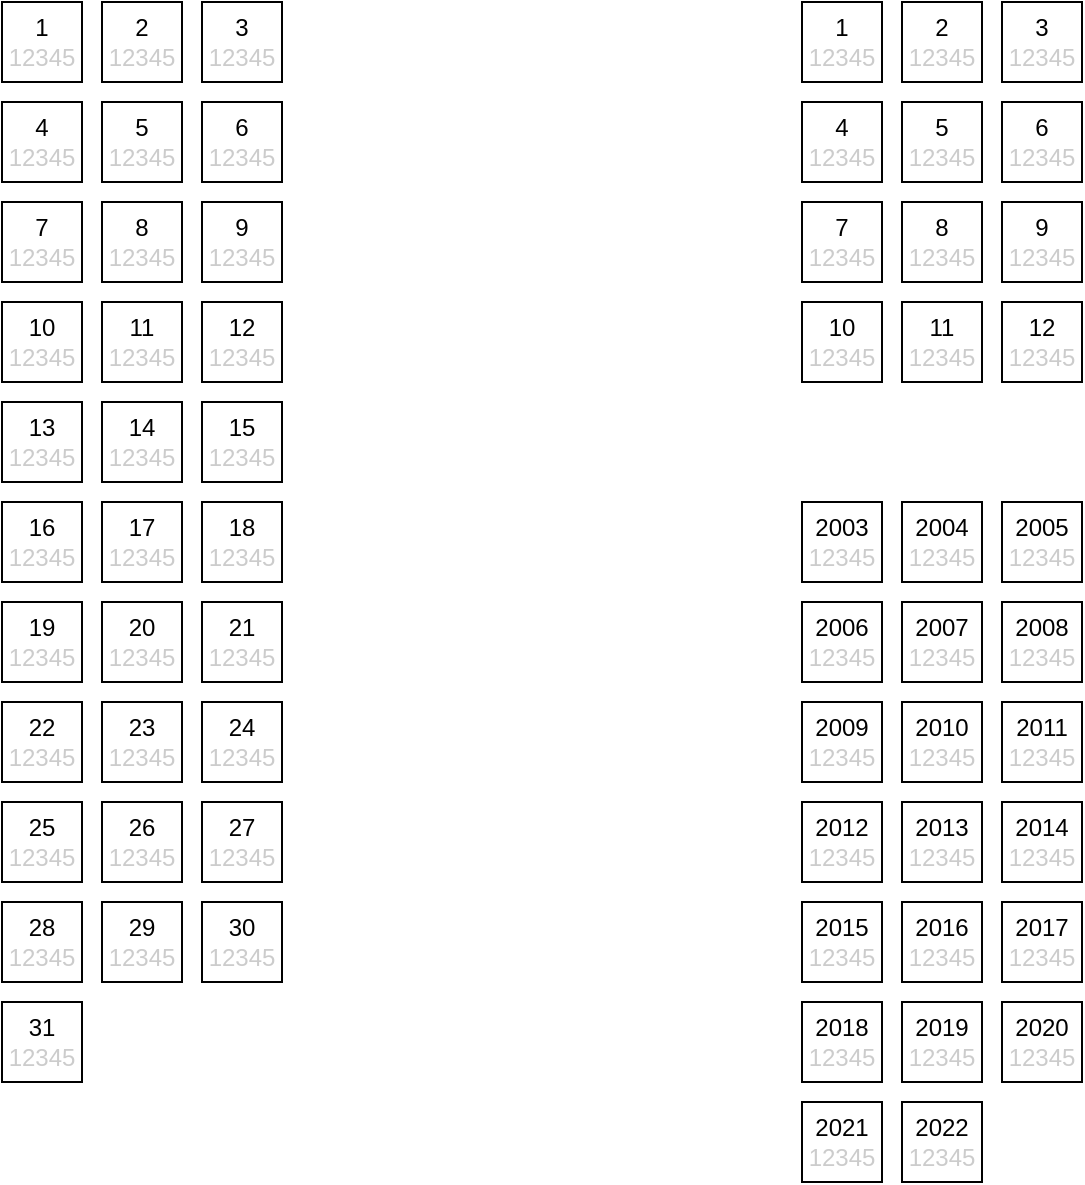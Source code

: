 <mxfile version="16.2.4" type="github"><diagram id="OfLxraaS_ED8Jk0FEr-J" name="Фильтр"><mxGraphModel dx="2000" dy="802" grid="1" gridSize="10" guides="1" tooltips="1" connect="1" arrows="1" fold="1" page="1" pageScale="1" pageWidth="827" pageHeight="1169" math="0" shadow="0"><root><mxCell id="0"/><mxCell id="1" parent="0"/><mxCell id="l3E78qla2xmzJA8PlQl0-1" value="1&lt;br&gt;&lt;font color=&quot;#cccccc&quot;&gt;12345&lt;/font&gt;" style="rounded=0;whiteSpace=wrap;html=1;" vertex="1" parent="1"><mxGeometry x="80" y="80" width="40" height="40" as="geometry"/></mxCell><mxCell id="l3E78qla2xmzJA8PlQl0-2" value="2&lt;br&gt;&lt;font color=&quot;#cccccc&quot;&gt;12345&lt;/font&gt;" style="rounded=0;whiteSpace=wrap;html=1;" vertex="1" parent="1"><mxGeometry x="130" y="80" width="40" height="40" as="geometry"/></mxCell><mxCell id="l3E78qla2xmzJA8PlQl0-3" value="3&lt;br&gt;&lt;font color=&quot;#cccccc&quot;&gt;12345&lt;/font&gt;" style="rounded=0;whiteSpace=wrap;html=1;" vertex="1" parent="1"><mxGeometry x="180" y="80" width="40" height="40" as="geometry"/></mxCell><mxCell id="l3E78qla2xmzJA8PlQl0-4" value="4&lt;br&gt;&lt;font color=&quot;#cccccc&quot;&gt;12345&lt;/font&gt;" style="rounded=0;whiteSpace=wrap;html=1;" vertex="1" parent="1"><mxGeometry x="80" y="130" width="40" height="40" as="geometry"/></mxCell><mxCell id="l3E78qla2xmzJA8PlQl0-5" value="5&lt;br&gt;&lt;font color=&quot;#cccccc&quot;&gt;12345&lt;/font&gt;" style="rounded=0;whiteSpace=wrap;html=1;" vertex="1" parent="1"><mxGeometry x="130" y="130" width="40" height="40" as="geometry"/></mxCell><mxCell id="l3E78qla2xmzJA8PlQl0-6" value="6&lt;br&gt;&lt;font color=&quot;#cccccc&quot;&gt;12345&lt;/font&gt;" style="rounded=0;whiteSpace=wrap;html=1;" vertex="1" parent="1"><mxGeometry x="180" y="130" width="40" height="40" as="geometry"/></mxCell><mxCell id="l3E78qla2xmzJA8PlQl0-7" value="7&lt;br&gt;&lt;font color=&quot;#cccccc&quot;&gt;12345&lt;/font&gt;" style="rounded=0;whiteSpace=wrap;html=1;" vertex="1" parent="1"><mxGeometry x="80" y="180" width="40" height="40" as="geometry"/></mxCell><mxCell id="l3E78qla2xmzJA8PlQl0-8" value="8&lt;br&gt;&lt;font color=&quot;#cccccc&quot;&gt;12345&lt;/font&gt;" style="rounded=0;whiteSpace=wrap;html=1;" vertex="1" parent="1"><mxGeometry x="130" y="180" width="40" height="40" as="geometry"/></mxCell><mxCell id="l3E78qla2xmzJA8PlQl0-9" value="9&lt;br&gt;&lt;font color=&quot;#cccccc&quot;&gt;12345&lt;/font&gt;" style="rounded=0;whiteSpace=wrap;html=1;" vertex="1" parent="1"><mxGeometry x="180" y="180" width="40" height="40" as="geometry"/></mxCell><mxCell id="l3E78qla2xmzJA8PlQl0-10" value="10&lt;br&gt;&lt;font color=&quot;#cccccc&quot;&gt;12345&lt;/font&gt;" style="rounded=0;whiteSpace=wrap;html=1;" vertex="1" parent="1"><mxGeometry x="80" y="230" width="40" height="40" as="geometry"/></mxCell><mxCell id="l3E78qla2xmzJA8PlQl0-11" value="11&lt;br&gt;&lt;font color=&quot;#cccccc&quot;&gt;12345&lt;/font&gt;" style="rounded=0;whiteSpace=wrap;html=1;" vertex="1" parent="1"><mxGeometry x="130" y="230" width="40" height="40" as="geometry"/></mxCell><mxCell id="l3E78qla2xmzJA8PlQl0-12" value="12&lt;br&gt;&lt;font color=&quot;#cccccc&quot;&gt;12345&lt;/font&gt;" style="rounded=0;whiteSpace=wrap;html=1;" vertex="1" parent="1"><mxGeometry x="180" y="230" width="40" height="40" as="geometry"/></mxCell><mxCell id="l3E78qla2xmzJA8PlQl0-13" value="13&lt;br&gt;&lt;font color=&quot;#cccccc&quot;&gt;12345&lt;/font&gt;" style="rounded=0;whiteSpace=wrap;html=1;" vertex="1" parent="1"><mxGeometry x="80" y="280" width="40" height="40" as="geometry"/></mxCell><mxCell id="l3E78qla2xmzJA8PlQl0-14" value="14&lt;br&gt;&lt;font color=&quot;#cccccc&quot;&gt;12345&lt;/font&gt;" style="rounded=0;whiteSpace=wrap;html=1;" vertex="1" parent="1"><mxGeometry x="130" y="280" width="40" height="40" as="geometry"/></mxCell><mxCell id="l3E78qla2xmzJA8PlQl0-15" value="15&lt;br&gt;&lt;font color=&quot;#cccccc&quot;&gt;12345&lt;/font&gt;" style="rounded=0;whiteSpace=wrap;html=1;" vertex="1" parent="1"><mxGeometry x="180" y="280" width="40" height="40" as="geometry"/></mxCell><mxCell id="l3E78qla2xmzJA8PlQl0-16" value="16&lt;br&gt;&lt;font color=&quot;#cccccc&quot;&gt;12345&lt;/font&gt;" style="rounded=0;whiteSpace=wrap;html=1;" vertex="1" parent="1"><mxGeometry x="80" y="330" width="40" height="40" as="geometry"/></mxCell><mxCell id="l3E78qla2xmzJA8PlQl0-17" value="17&lt;br&gt;&lt;font color=&quot;#cccccc&quot;&gt;12345&lt;/font&gt;" style="rounded=0;whiteSpace=wrap;html=1;" vertex="1" parent="1"><mxGeometry x="130" y="330" width="40" height="40" as="geometry"/></mxCell><mxCell id="l3E78qla2xmzJA8PlQl0-18" value="18&lt;br&gt;&lt;font color=&quot;#cccccc&quot;&gt;12345&lt;/font&gt;" style="rounded=0;whiteSpace=wrap;html=1;" vertex="1" parent="1"><mxGeometry x="180" y="330" width="40" height="40" as="geometry"/></mxCell><mxCell id="l3E78qla2xmzJA8PlQl0-19" value="19&lt;br&gt;&lt;font color=&quot;#cccccc&quot;&gt;12345&lt;/font&gt;" style="rounded=0;whiteSpace=wrap;html=1;" vertex="1" parent="1"><mxGeometry x="80" y="380" width="40" height="40" as="geometry"/></mxCell><mxCell id="l3E78qla2xmzJA8PlQl0-20" value="20&lt;br&gt;&lt;font color=&quot;#cccccc&quot;&gt;12345&lt;/font&gt;" style="rounded=0;whiteSpace=wrap;html=1;" vertex="1" parent="1"><mxGeometry x="130" y="380" width="40" height="40" as="geometry"/></mxCell><mxCell id="l3E78qla2xmzJA8PlQl0-21" value="21&lt;br&gt;&lt;font color=&quot;#cccccc&quot;&gt;12345&lt;/font&gt;" style="rounded=0;whiteSpace=wrap;html=1;" vertex="1" parent="1"><mxGeometry x="180" y="380" width="40" height="40" as="geometry"/></mxCell><mxCell id="l3E78qla2xmzJA8PlQl0-22" value="22&lt;br&gt;&lt;font color=&quot;#cccccc&quot;&gt;12345&lt;/font&gt;" style="rounded=0;whiteSpace=wrap;html=1;" vertex="1" parent="1"><mxGeometry x="80" y="430" width="40" height="40" as="geometry"/></mxCell><mxCell id="l3E78qla2xmzJA8PlQl0-23" value="23&lt;br&gt;&lt;font color=&quot;#cccccc&quot;&gt;12345&lt;/font&gt;" style="rounded=0;whiteSpace=wrap;html=1;" vertex="1" parent="1"><mxGeometry x="130" y="430" width="40" height="40" as="geometry"/></mxCell><mxCell id="l3E78qla2xmzJA8PlQl0-24" value="24&lt;br&gt;&lt;font color=&quot;#cccccc&quot;&gt;12345&lt;/font&gt;" style="rounded=0;whiteSpace=wrap;html=1;" vertex="1" parent="1"><mxGeometry x="180" y="430" width="40" height="40" as="geometry"/></mxCell><mxCell id="l3E78qla2xmzJA8PlQl0-25" value="25&lt;br&gt;&lt;font color=&quot;#cccccc&quot;&gt;12345&lt;/font&gt;" style="rounded=0;whiteSpace=wrap;html=1;" vertex="1" parent="1"><mxGeometry x="80" y="480" width="40" height="40" as="geometry"/></mxCell><mxCell id="l3E78qla2xmzJA8PlQl0-26" value="26&lt;br&gt;&lt;font color=&quot;#cccccc&quot;&gt;12345&lt;/font&gt;" style="rounded=0;whiteSpace=wrap;html=1;" vertex="1" parent="1"><mxGeometry x="130" y="480" width="40" height="40" as="geometry"/></mxCell><mxCell id="l3E78qla2xmzJA8PlQl0-27" value="27&lt;br&gt;&lt;font color=&quot;#cccccc&quot;&gt;12345&lt;/font&gt;" style="rounded=0;whiteSpace=wrap;html=1;" vertex="1" parent="1"><mxGeometry x="180" y="480" width="40" height="40" as="geometry"/></mxCell><mxCell id="l3E78qla2xmzJA8PlQl0-28" value="28&lt;br&gt;&lt;font color=&quot;#cccccc&quot;&gt;12345&lt;/font&gt;" style="rounded=0;whiteSpace=wrap;html=1;" vertex="1" parent="1"><mxGeometry x="80" y="530" width="40" height="40" as="geometry"/></mxCell><mxCell id="l3E78qla2xmzJA8PlQl0-29" value="29&lt;br&gt;&lt;font color=&quot;#cccccc&quot;&gt;12345&lt;/font&gt;" style="rounded=0;whiteSpace=wrap;html=1;" vertex="1" parent="1"><mxGeometry x="130" y="530" width="40" height="40" as="geometry"/></mxCell><mxCell id="l3E78qla2xmzJA8PlQl0-30" value="30&lt;br&gt;&lt;font color=&quot;#cccccc&quot;&gt;12345&lt;/font&gt;" style="rounded=0;whiteSpace=wrap;html=1;" vertex="1" parent="1"><mxGeometry x="180" y="530" width="40" height="40" as="geometry"/></mxCell><mxCell id="l3E78qla2xmzJA8PlQl0-31" value="31&lt;br&gt;&lt;font color=&quot;#cccccc&quot;&gt;12345&lt;/font&gt;" style="rounded=0;whiteSpace=wrap;html=1;" vertex="1" parent="1"><mxGeometry x="80" y="580" width="40" height="40" as="geometry"/></mxCell><mxCell id="l3E78qla2xmzJA8PlQl0-32" value="1&lt;br&gt;&lt;font color=&quot;#cccccc&quot;&gt;12345&lt;/font&gt;" style="rounded=0;whiteSpace=wrap;html=1;" vertex="1" parent="1"><mxGeometry x="480" y="80" width="40" height="40" as="geometry"/></mxCell><mxCell id="l3E78qla2xmzJA8PlQl0-33" value="2&lt;br&gt;&lt;font color=&quot;#cccccc&quot;&gt;12345&lt;/font&gt;" style="rounded=0;whiteSpace=wrap;html=1;" vertex="1" parent="1"><mxGeometry x="530" y="80" width="40" height="40" as="geometry"/></mxCell><mxCell id="l3E78qla2xmzJA8PlQl0-34" value="3&lt;br&gt;&lt;font color=&quot;#cccccc&quot;&gt;12345&lt;/font&gt;" style="rounded=0;whiteSpace=wrap;html=1;" vertex="1" parent="1"><mxGeometry x="580" y="80" width="40" height="40" as="geometry"/></mxCell><mxCell id="l3E78qla2xmzJA8PlQl0-35" value="4&lt;br&gt;&lt;font color=&quot;#cccccc&quot;&gt;12345&lt;/font&gt;" style="rounded=0;whiteSpace=wrap;html=1;" vertex="1" parent="1"><mxGeometry x="480" y="130" width="40" height="40" as="geometry"/></mxCell><mxCell id="l3E78qla2xmzJA8PlQl0-36" value="5&lt;br&gt;&lt;font color=&quot;#cccccc&quot;&gt;12345&lt;/font&gt;" style="rounded=0;whiteSpace=wrap;html=1;" vertex="1" parent="1"><mxGeometry x="530" y="130" width="40" height="40" as="geometry"/></mxCell><mxCell id="l3E78qla2xmzJA8PlQl0-37" value="6&lt;br&gt;&lt;font color=&quot;#cccccc&quot;&gt;12345&lt;/font&gt;" style="rounded=0;whiteSpace=wrap;html=1;" vertex="1" parent="1"><mxGeometry x="580" y="130" width="40" height="40" as="geometry"/></mxCell><mxCell id="l3E78qla2xmzJA8PlQl0-38" value="7&lt;br&gt;&lt;font color=&quot;#cccccc&quot;&gt;12345&lt;/font&gt;" style="rounded=0;whiteSpace=wrap;html=1;" vertex="1" parent="1"><mxGeometry x="480" y="180" width="40" height="40" as="geometry"/></mxCell><mxCell id="l3E78qla2xmzJA8PlQl0-39" value="8&lt;br&gt;&lt;font color=&quot;#cccccc&quot;&gt;12345&lt;/font&gt;" style="rounded=0;whiteSpace=wrap;html=1;" vertex="1" parent="1"><mxGeometry x="530" y="180" width="40" height="40" as="geometry"/></mxCell><mxCell id="l3E78qla2xmzJA8PlQl0-40" value="9&lt;br&gt;&lt;font color=&quot;#cccccc&quot;&gt;12345&lt;/font&gt;" style="rounded=0;whiteSpace=wrap;html=1;" vertex="1" parent="1"><mxGeometry x="580" y="180" width="40" height="40" as="geometry"/></mxCell><mxCell id="l3E78qla2xmzJA8PlQl0-41" value="10&lt;br&gt;&lt;font color=&quot;#cccccc&quot;&gt;12345&lt;/font&gt;" style="rounded=0;whiteSpace=wrap;html=1;" vertex="1" parent="1"><mxGeometry x="480" y="230" width="40" height="40" as="geometry"/></mxCell><mxCell id="l3E78qla2xmzJA8PlQl0-42" value="11&lt;br&gt;&lt;font color=&quot;#cccccc&quot;&gt;12345&lt;/font&gt;" style="rounded=0;whiteSpace=wrap;html=1;" vertex="1" parent="1"><mxGeometry x="530" y="230" width="40" height="40" as="geometry"/></mxCell><mxCell id="l3E78qla2xmzJA8PlQl0-43" value="12&lt;br&gt;&lt;font color=&quot;#cccccc&quot;&gt;12345&lt;/font&gt;" style="rounded=0;whiteSpace=wrap;html=1;" vertex="1" parent="1"><mxGeometry x="580" y="230" width="40" height="40" as="geometry"/></mxCell><mxCell id="l3E78qla2xmzJA8PlQl0-46" value="2011&lt;br&gt;&lt;font color=&quot;#cccccc&quot;&gt;12345&lt;/font&gt;" style="rounded=0;whiteSpace=wrap;html=1;" vertex="1" parent="1"><mxGeometry x="580" y="430" width="40" height="40" as="geometry"/></mxCell><mxCell id="l3E78qla2xmzJA8PlQl0-47" value="2012&lt;br&gt;&lt;font color=&quot;#cccccc&quot;&gt;12345&lt;/font&gt;" style="rounded=0;whiteSpace=wrap;html=1;" vertex="1" parent="1"><mxGeometry x="480" y="480" width="40" height="40" as="geometry"/></mxCell><mxCell id="l3E78qla2xmzJA8PlQl0-48" value="2013&lt;br&gt;&lt;font color=&quot;#cccccc&quot;&gt;12345&lt;/font&gt;" style="rounded=0;whiteSpace=wrap;html=1;" vertex="1" parent="1"><mxGeometry x="530" y="480" width="40" height="40" as="geometry"/></mxCell><mxCell id="l3E78qla2xmzJA8PlQl0-49" value="2014&lt;br&gt;&lt;font color=&quot;#cccccc&quot;&gt;12345&lt;/font&gt;" style="rounded=0;whiteSpace=wrap;html=1;" vertex="1" parent="1"><mxGeometry x="580" y="480" width="40" height="40" as="geometry"/></mxCell><mxCell id="l3E78qla2xmzJA8PlQl0-50" value="2015&lt;br&gt;&lt;font color=&quot;#cccccc&quot;&gt;12345&lt;/font&gt;" style="rounded=0;whiteSpace=wrap;html=1;" vertex="1" parent="1"><mxGeometry x="480" y="530" width="40" height="40" as="geometry"/></mxCell><mxCell id="l3E78qla2xmzJA8PlQl0-51" value="2016&lt;br&gt;&lt;font color=&quot;#cccccc&quot;&gt;12345&lt;/font&gt;" style="rounded=0;whiteSpace=wrap;html=1;" vertex="1" parent="1"><mxGeometry x="530" y="530" width="40" height="40" as="geometry"/></mxCell><mxCell id="l3E78qla2xmzJA8PlQl0-52" value="2017&lt;br&gt;&lt;font color=&quot;#cccccc&quot;&gt;12345&lt;/font&gt;" style="rounded=0;whiteSpace=wrap;html=1;" vertex="1" parent="1"><mxGeometry x="580" y="530" width="40" height="40" as="geometry"/></mxCell><mxCell id="l3E78qla2xmzJA8PlQl0-53" value="2018&lt;br&gt;&lt;font color=&quot;#cccccc&quot;&gt;12345&lt;/font&gt;" style="rounded=0;whiteSpace=wrap;html=1;" vertex="1" parent="1"><mxGeometry x="480" y="580" width="40" height="40" as="geometry"/></mxCell><mxCell id="l3E78qla2xmzJA8PlQl0-54" value="2019&lt;br&gt;&lt;font color=&quot;#cccccc&quot;&gt;12345&lt;/font&gt;" style="rounded=0;whiteSpace=wrap;html=1;" vertex="1" parent="1"><mxGeometry x="530" y="580" width="40" height="40" as="geometry"/></mxCell><mxCell id="l3E78qla2xmzJA8PlQl0-55" value="2020&lt;br&gt;&lt;font color=&quot;#cccccc&quot;&gt;12345&lt;/font&gt;" style="rounded=0;whiteSpace=wrap;html=1;" vertex="1" parent="1"><mxGeometry x="580" y="580" width="40" height="40" as="geometry"/></mxCell><mxCell id="l3E78qla2xmzJA8PlQl0-56" value="2021&lt;br&gt;&lt;font color=&quot;#cccccc&quot;&gt;12345&lt;/font&gt;" style="rounded=0;whiteSpace=wrap;html=1;" vertex="1" parent="1"><mxGeometry x="480" y="630" width="40" height="40" as="geometry"/></mxCell><mxCell id="l3E78qla2xmzJA8PlQl0-57" value="2022&lt;br&gt;&lt;font color=&quot;#cccccc&quot;&gt;12345&lt;/font&gt;" style="rounded=0;whiteSpace=wrap;html=1;" vertex="1" parent="1"><mxGeometry x="530" y="630" width="40" height="40" as="geometry"/></mxCell><mxCell id="l3E78qla2xmzJA8PlQl0-58" value="2005&lt;br&gt;&lt;font color=&quot;#cccccc&quot;&gt;12345&lt;/font&gt;" style="rounded=0;whiteSpace=wrap;html=1;" vertex="1" parent="1"><mxGeometry x="580" y="330" width="40" height="40" as="geometry"/></mxCell><mxCell id="l3E78qla2xmzJA8PlQl0-59" value="2006&lt;br&gt;&lt;font color=&quot;#cccccc&quot;&gt;12345&lt;/font&gt;" style="rounded=0;whiteSpace=wrap;html=1;" vertex="1" parent="1"><mxGeometry x="480" y="380" width="40" height="40" as="geometry"/></mxCell><mxCell id="l3E78qla2xmzJA8PlQl0-60" value="2007&lt;br&gt;&lt;font color=&quot;#cccccc&quot;&gt;12345&lt;/font&gt;" style="rounded=0;whiteSpace=wrap;html=1;" vertex="1" parent="1"><mxGeometry x="530" y="380" width="40" height="40" as="geometry"/></mxCell><mxCell id="l3E78qla2xmzJA8PlQl0-61" value="2008&lt;br&gt;&lt;font color=&quot;#cccccc&quot;&gt;12345&lt;/font&gt;" style="rounded=0;whiteSpace=wrap;html=1;" vertex="1" parent="1"><mxGeometry x="580" y="380" width="40" height="40" as="geometry"/></mxCell><mxCell id="l3E78qla2xmzJA8PlQl0-62" value="2009&lt;br&gt;&lt;font color=&quot;#cccccc&quot;&gt;12345&lt;/font&gt;" style="rounded=0;whiteSpace=wrap;html=1;" vertex="1" parent="1"><mxGeometry x="480" y="430" width="40" height="40" as="geometry"/></mxCell><mxCell id="l3E78qla2xmzJA8PlQl0-63" value="2010&lt;br&gt;&lt;font color=&quot;#cccccc&quot;&gt;12345&lt;/font&gt;" style="rounded=0;whiteSpace=wrap;html=1;" vertex="1" parent="1"><mxGeometry x="530" y="430" width="40" height="40" as="geometry"/></mxCell><mxCell id="l3E78qla2xmzJA8PlQl0-64" value="2003&lt;br&gt;&lt;font color=&quot;#cccccc&quot;&gt;12345&lt;/font&gt;" style="rounded=0;whiteSpace=wrap;html=1;" vertex="1" parent="1"><mxGeometry x="480" y="330" width="40" height="40" as="geometry"/></mxCell><mxCell id="l3E78qla2xmzJA8PlQl0-65" value="2004&lt;br&gt;&lt;font color=&quot;#cccccc&quot;&gt;12345&lt;/font&gt;" style="rounded=0;whiteSpace=wrap;html=1;" vertex="1" parent="1"><mxGeometry x="530" y="330" width="40" height="40" as="geometry"/></mxCell></root></mxGraphModel></diagram></mxfile>